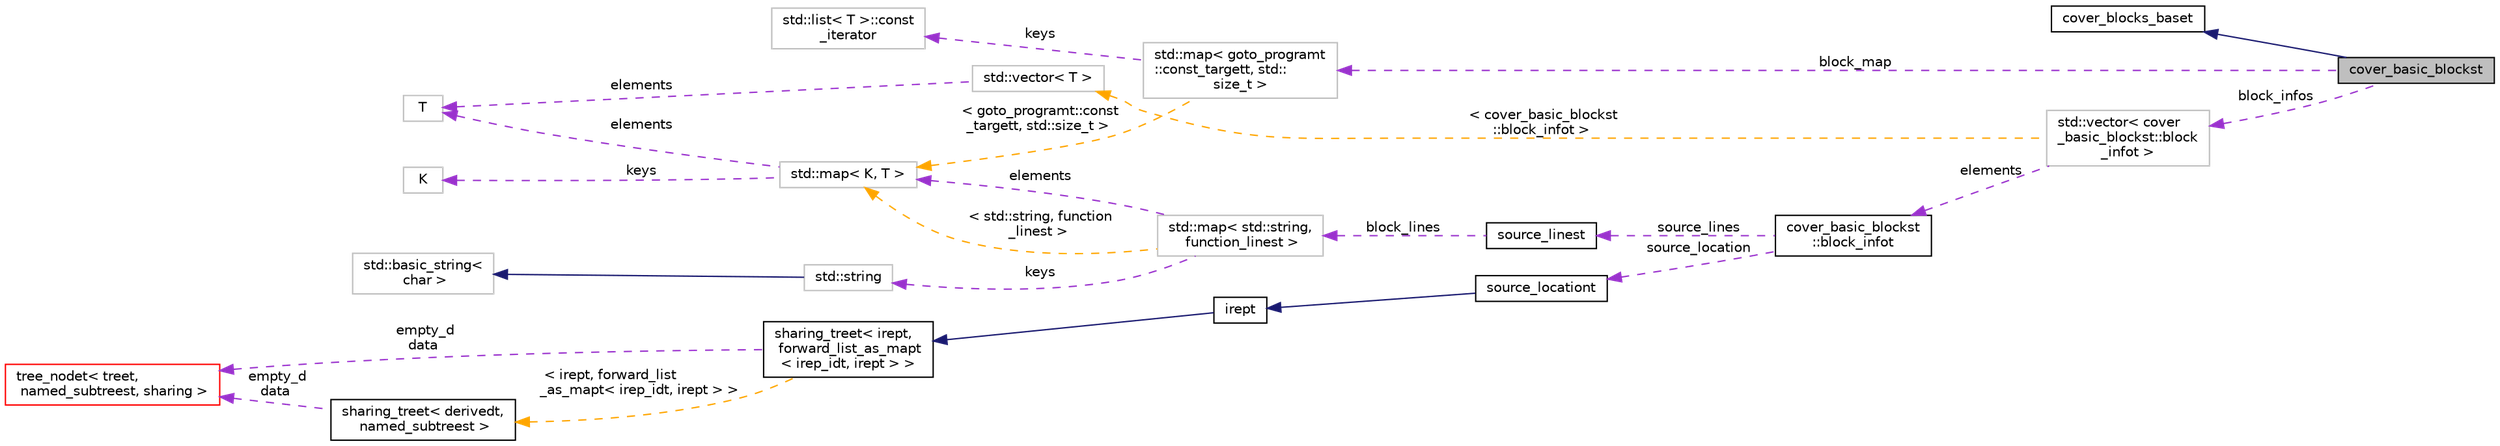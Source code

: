 digraph "cover_basic_blockst"
{
 // LATEX_PDF_SIZE
  bgcolor="transparent";
  edge [fontname="Helvetica",fontsize="10",labelfontname="Helvetica",labelfontsize="10"];
  node [fontname="Helvetica",fontsize="10",shape=record];
  rankdir="LR";
  Node1 [label="cover_basic_blockst",height=0.2,width=0.4,color="black", fillcolor="grey75", style="filled", fontcolor="black",tooltip=" "];
  Node2 -> Node1 [dir="back",color="midnightblue",fontsize="10",style="solid",fontname="Helvetica"];
  Node2 [label="cover_blocks_baset",height=0.2,width=0.4,color="black",URL="$classcover__blocks__baset.html",tooltip=" "];
  Node3 -> Node1 [dir="back",color="darkorchid3",fontsize="10",style="dashed",label=" block_map" ,fontname="Helvetica"];
  Node3 [label="std::map\< goto_programt\l::const_targett, std::\lsize_t \>",height=0.2,width=0.4,color="grey75",tooltip=" "];
  Node4 -> Node3 [dir="back",color="darkorchid3",fontsize="10",style="dashed",label=" keys" ,fontname="Helvetica"];
  Node4 [label="std::list\< T \>::const\l_iterator",height=0.2,width=0.4,color="grey75",tooltip="STL iterator class."];
  Node5 -> Node3 [dir="back",color="orange",fontsize="10",style="dashed",label=" \< goto_programt::const\l_targett, std::size_t \>" ,fontname="Helvetica"];
  Node5 [label="std::map\< K, T \>",height=0.2,width=0.4,color="grey75",tooltip="STL class."];
  Node6 -> Node5 [dir="back",color="darkorchid3",fontsize="10",style="dashed",label=" keys" ,fontname="Helvetica"];
  Node6 [label="K",height=0.2,width=0.4,color="grey75",tooltip=" "];
  Node7 -> Node5 [dir="back",color="darkorchid3",fontsize="10",style="dashed",label=" elements" ,fontname="Helvetica"];
  Node7 [label="T",height=0.2,width=0.4,color="grey75",tooltip=" "];
  Node8 -> Node1 [dir="back",color="darkorchid3",fontsize="10",style="dashed",label=" block_infos" ,fontname="Helvetica"];
  Node8 [label="std::vector\< cover\l_basic_blockst::block\l_infot \>",height=0.2,width=0.4,color="grey75",tooltip=" "];
  Node9 -> Node8 [dir="back",color="darkorchid3",fontsize="10",style="dashed",label=" elements" ,fontname="Helvetica"];
  Node9 [label="cover_basic_blockst\l::block_infot",height=0.2,width=0.4,color="black",URL="$structcover__basic__blockst_1_1block__infot.html",tooltip=" "];
  Node10 -> Node9 [dir="back",color="darkorchid3",fontsize="10",style="dashed",label=" source_lines" ,fontname="Helvetica"];
  Node10 [label="source_linest",height=0.2,width=0.4,color="black",URL="$classsource__linest.html",tooltip=" "];
  Node11 -> Node10 [dir="back",color="darkorchid3",fontsize="10",style="dashed",label=" block_lines" ,fontname="Helvetica"];
  Node11 [label="std::map\< std::string,\l function_linest \>",height=0.2,width=0.4,color="grey75",tooltip=" "];
  Node5 -> Node11 [dir="back",color="darkorchid3",fontsize="10",style="dashed",label=" elements" ,fontname="Helvetica"];
  Node12 -> Node11 [dir="back",color="darkorchid3",fontsize="10",style="dashed",label=" keys" ,fontname="Helvetica"];
  Node12 [label="std::string",height=0.2,width=0.4,color="grey75",tooltip="STL class."];
  Node13 -> Node12 [dir="back",color="midnightblue",fontsize="10",style="solid",fontname="Helvetica"];
  Node13 [label="std::basic_string\<\l char \>",height=0.2,width=0.4,color="grey75",tooltip="STL class."];
  Node5 -> Node11 [dir="back",color="orange",fontsize="10",style="dashed",label=" \< std::string, function\l_linest \>" ,fontname="Helvetica"];
  Node14 -> Node9 [dir="back",color="darkorchid3",fontsize="10",style="dashed",label=" source_location" ,fontname="Helvetica"];
  Node14 [label="source_locationt",height=0.2,width=0.4,color="black",URL="$classsource__locationt.html",tooltip=" "];
  Node15 -> Node14 [dir="back",color="midnightblue",fontsize="10",style="solid",fontname="Helvetica"];
  Node15 [label="irept",height=0.2,width=0.4,color="black",URL="$classirept.html",tooltip="There are a large number of kinds of tree structured or tree-like data in CPROVER."];
  Node16 -> Node15 [dir="back",color="midnightblue",fontsize="10",style="solid",fontname="Helvetica"];
  Node16 [label="sharing_treet\< irept,\l forward_list_as_mapt\l\< irep_idt, irept \> \>",height=0.2,width=0.4,color="black",URL="$classsharing__treet.html",tooltip=" "];
  Node17 -> Node16 [dir="back",color="darkorchid3",fontsize="10",style="dashed",label=" empty_d\ndata" ,fontname="Helvetica"];
  Node17 [label="tree_nodet\< treet,\l named_subtreest, sharing \>",height=0.2,width=0.4,color="red",URL="$classtree__nodet.html",tooltip="A node with data in a tree, it contains:"];
  Node22 -> Node16 [dir="back",color="orange",fontsize="10",style="dashed",label=" \< irept, forward_list\l_as_mapt\< irep_idt, irept \> \>" ,fontname="Helvetica"];
  Node22 [label="sharing_treet\< derivedt,\l named_subtreest \>",height=0.2,width=0.4,color="black",URL="$classsharing__treet.html",tooltip="Base class for tree-like data structures with sharing."];
  Node17 -> Node22 [dir="back",color="darkorchid3",fontsize="10",style="dashed",label=" empty_d\ndata" ,fontname="Helvetica"];
  Node20 -> Node8 [dir="back",color="orange",fontsize="10",style="dashed",label=" \< cover_basic_blockst\l::block_infot \>" ,fontname="Helvetica"];
  Node20 [label="std::vector\< T \>",height=0.2,width=0.4,color="grey75",tooltip="STL class."];
  Node7 -> Node20 [dir="back",color="darkorchid3",fontsize="10",style="dashed",label=" elements" ,fontname="Helvetica"];
}
